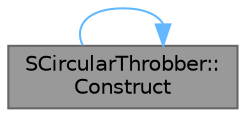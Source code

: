 digraph "SCircularThrobber::Construct"
{
 // INTERACTIVE_SVG=YES
 // LATEX_PDF_SIZE
  bgcolor="transparent";
  edge [fontname=Helvetica,fontsize=10,labelfontname=Helvetica,labelfontsize=10];
  node [fontname=Helvetica,fontsize=10,shape=box,height=0.2,width=0.4];
  rankdir="LR";
  Node1 [id="Node000001",label="SCircularThrobber::\lConstruct",height=0.2,width=0.4,color="gray40", fillcolor="grey60", style="filled", fontcolor="black",tooltip="Constructs the widget."];
  Node1 -> Node1 [id="edge1_Node000001_Node000001",color="steelblue1",style="solid",tooltip=" "];
}

